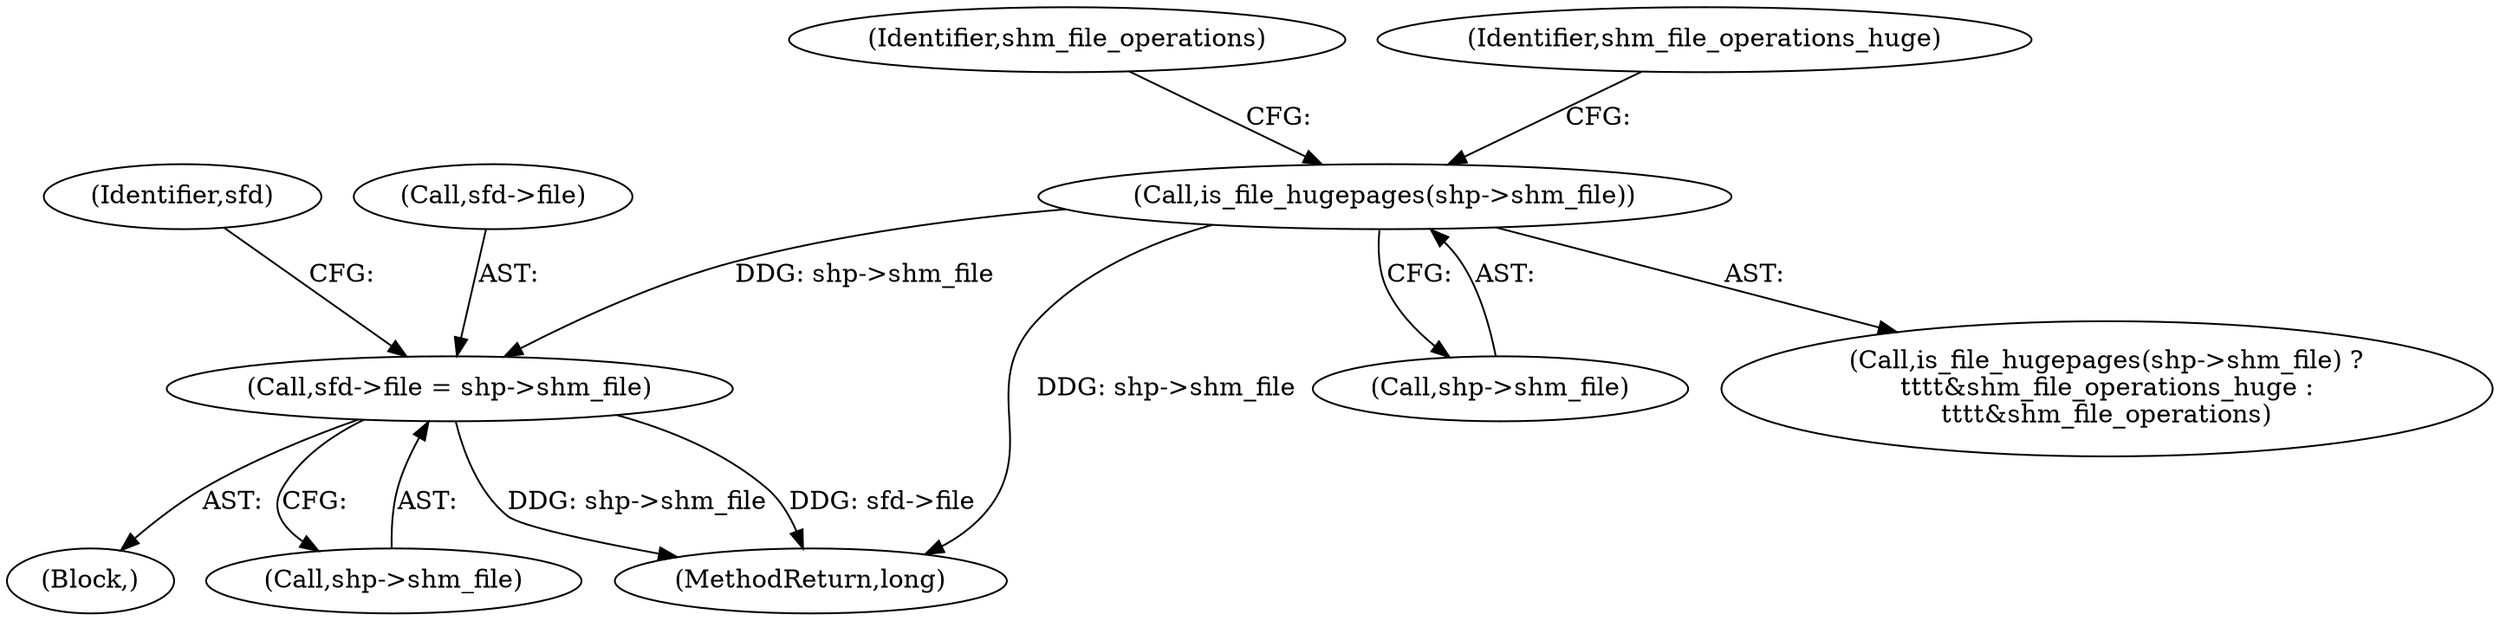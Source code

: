 digraph "0_linux_e1d35d4dc7f089e6c9c080d556feedf9c706f0c7@pointer" {
"1000343" [label="(Call,is_file_hugepages(shp->shm_file))"];
"1000394" [label="(Call,sfd->file = shp->shm_file)"];
"1000109" [label="(Block,)"];
"1000350" [label="(Identifier,shm_file_operations)"];
"1000394" [label="(Call,sfd->file = shp->shm_file)"];
"1000398" [label="(Call,shp->shm_file)"];
"1000540" [label="(MethodReturn,long)"];
"1000344" [label="(Call,shp->shm_file)"];
"1000342" [label="(Call,is_file_hugepages(shp->shm_file) ?\n\t\t\t\t&shm_file_operations_huge :\n\t\t\t\t&shm_file_operations)"];
"1000348" [label="(Identifier,shm_file_operations_huge)"];
"1000403" [label="(Identifier,sfd)"];
"1000395" [label="(Call,sfd->file)"];
"1000343" [label="(Call,is_file_hugepages(shp->shm_file))"];
"1000343" -> "1000342"  [label="AST: "];
"1000343" -> "1000344"  [label="CFG: "];
"1000344" -> "1000343"  [label="AST: "];
"1000348" -> "1000343"  [label="CFG: "];
"1000350" -> "1000343"  [label="CFG: "];
"1000343" -> "1000540"  [label="DDG: shp->shm_file"];
"1000343" -> "1000394"  [label="DDG: shp->shm_file"];
"1000394" -> "1000109"  [label="AST: "];
"1000394" -> "1000398"  [label="CFG: "];
"1000395" -> "1000394"  [label="AST: "];
"1000398" -> "1000394"  [label="AST: "];
"1000403" -> "1000394"  [label="CFG: "];
"1000394" -> "1000540"  [label="DDG: shp->shm_file"];
"1000394" -> "1000540"  [label="DDG: sfd->file"];
}
